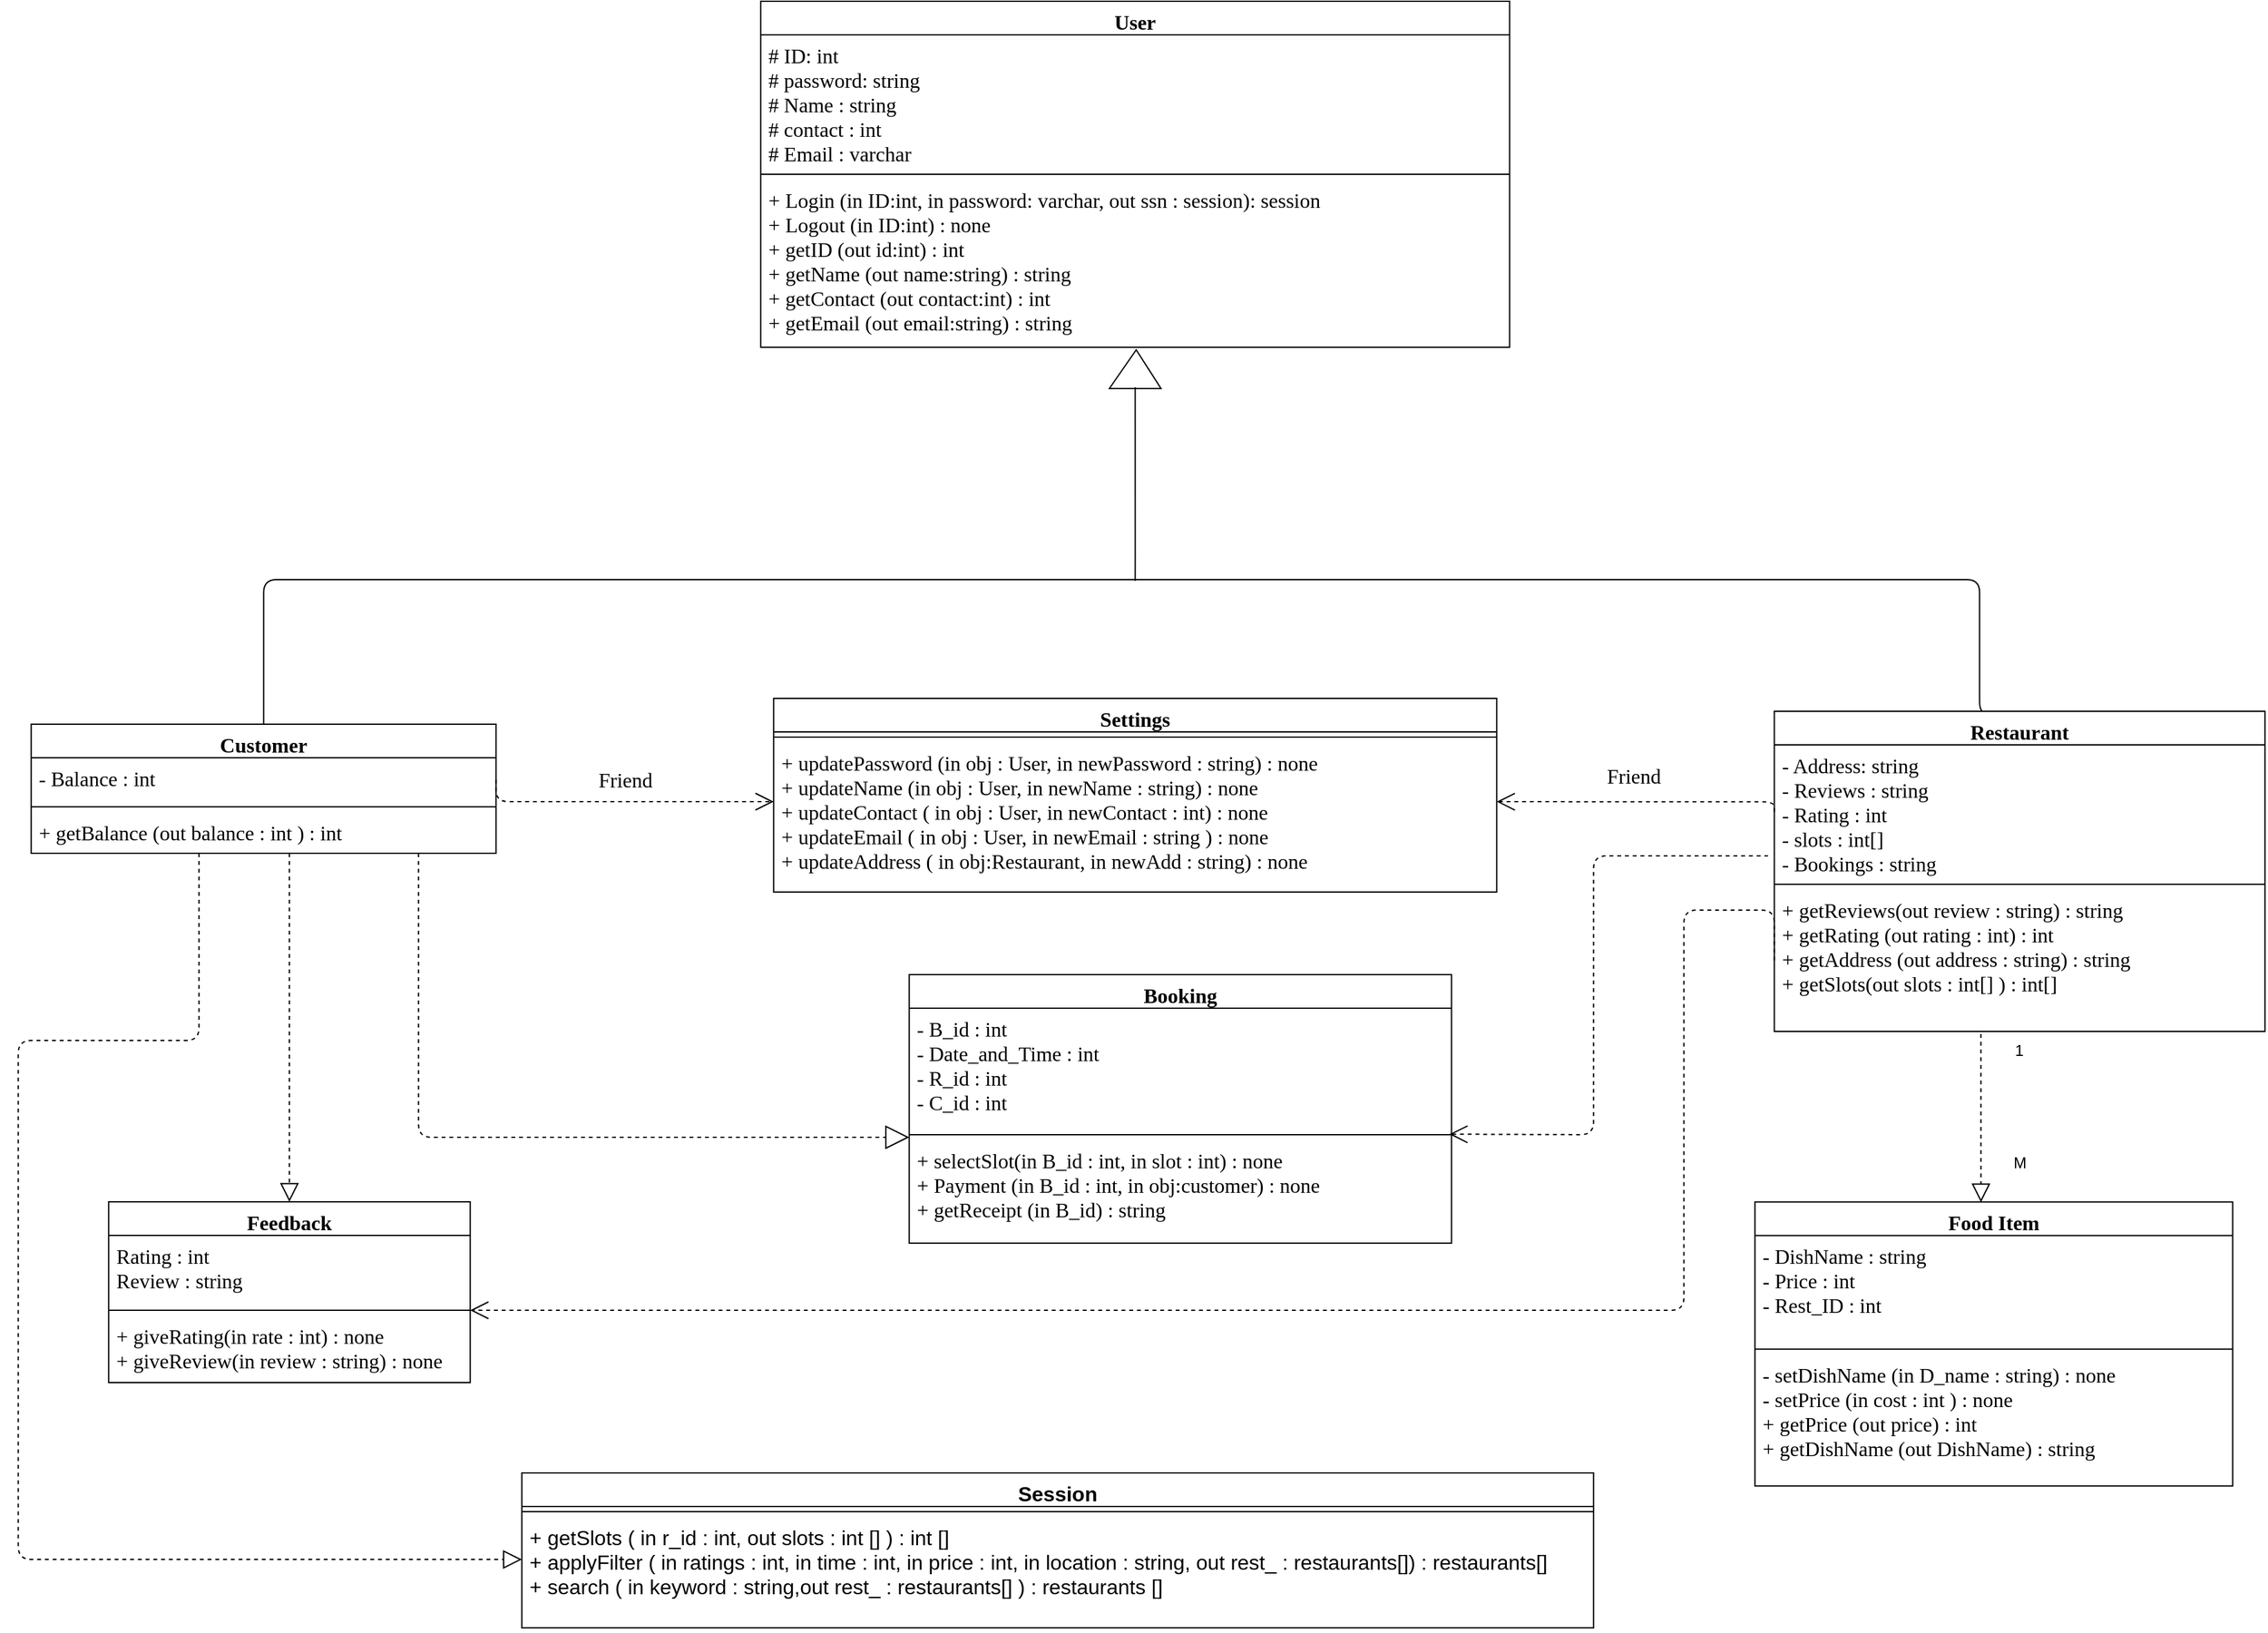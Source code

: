 <mxfile version="15.4.0" type="device"><diagram id="YWP6IShU1U1qBB8mnJP8" name="Page-1"><mxGraphModel dx="4096" dy="2336" grid="1" gridSize="10" guides="1" tooltips="1" connect="1" arrows="1" fold="1" page="1" pageScale="1" pageWidth="2336" pageHeight="1654" math="0" shadow="0"><root><mxCell id="0"/><mxCell id="1" parent="0"/><mxCell id="_PSzt7zgrRp_RVX7VNYS-5" value="User" style="swimlane;fontStyle=1;align=center;verticalAlign=top;childLayout=stackLayout;horizontal=1;startSize=26;horizontalStack=0;resizeParent=1;resizeParentMax=0;resizeLast=0;collapsible=1;marginBottom=0;fontFamily=Verdana;fontSize=16;" parent="1" vertex="1"><mxGeometry x="873.17" y="160" width="580" height="268" as="geometry"/></mxCell><mxCell id="_PSzt7zgrRp_RVX7VNYS-6" value="# ID: int&#10;# password: string&#10;# Name : string&#10;# contact : int &#10;# Email : varchar" style="text;strokeColor=none;fillColor=none;align=left;verticalAlign=top;spacingLeft=4;spacingRight=4;overflow=hidden;rotatable=0;points=[[0,0.5],[1,0.5]];portConstraint=eastwest;fontFamily=Verdana;fontSize=16;" parent="_PSzt7zgrRp_RVX7VNYS-5" vertex="1"><mxGeometry y="26" width="580" height="104" as="geometry"/></mxCell><mxCell id="_PSzt7zgrRp_RVX7VNYS-7" value="" style="line;strokeWidth=1;fillColor=none;align=left;verticalAlign=middle;spacingTop=-1;spacingLeft=3;spacingRight=3;rotatable=0;labelPosition=right;points=[];portConstraint=eastwest;fontFamily=Verdana;fontSize=16;" parent="_PSzt7zgrRp_RVX7VNYS-5" vertex="1"><mxGeometry y="130" width="580" height="8" as="geometry"/></mxCell><mxCell id="_PSzt7zgrRp_RVX7VNYS-8" value="+ Login (in ID:int, in password: varchar, out ssn : session): session&#10;+ Logout (in ID:int) : none&#10;+ getID (out id:int) : int&#10;+ getName (out name:string) : string&#10;+ getContact (out contact:int) : int&#10;+ getEmail (out email:string) : string" style="text;strokeColor=none;fillColor=none;align=left;verticalAlign=top;spacingLeft=4;spacingRight=4;overflow=hidden;rotatable=0;points=[[0,0.5],[1,0.5]];portConstraint=eastwest;fontFamily=Verdana;fontSize=16;" parent="_PSzt7zgrRp_RVX7VNYS-5" vertex="1"><mxGeometry y="138" width="580" height="130" as="geometry"/></mxCell><mxCell id="_PSzt7zgrRp_RVX7VNYS-9" value="" style="endArrow=none;html=1;fontFamily=Verdana;fontSize=16;edgeStyle=orthogonalEdgeStyle;entryX=0.557;entryY=0.013;entryDx=0;entryDy=0;entryPerimeter=0;" parent="1" source="_PSzt7zgrRp_RVX7VNYS-17" target="_PSzt7zgrRp_RVX7VNYS-21" edge="1"><mxGeometry relative="1" as="geometry"><mxPoint x="488.17" y="708" as="sourcePoint"/><mxPoint x="1818.17" y="700" as="targetPoint"/><Array as="points"><mxPoint x="488.17" y="608"/><mxPoint x="1817.17" y="608"/></Array></mxGeometry></mxCell><mxCell id="_PSzt7zgrRp_RVX7VNYS-13" value="" style="verticalLabelPosition=bottom;verticalAlign=top;html=1;shape=mxgraph.basic.acute_triangle;dx=0.52;fontFamily=Verdana;fontSize=16;" parent="1" vertex="1"><mxGeometry x="1143.17" y="430" width="40" height="30" as="geometry"/></mxCell><mxCell id="_PSzt7zgrRp_RVX7VNYS-16" value="" style="endArrow=none;html=1;fontFamily=Verdana;fontSize=16;strokeWidth=1;edgeStyle=orthogonalEdgeStyle;entryX=0.5;entryY=1;entryDx=0;entryDy=0;entryPerimeter=0;" parent="1" edge="1"><mxGeometry width="50" height="50" relative="1" as="geometry"><mxPoint x="1163.17" y="609" as="sourcePoint"/><mxPoint x="1163.17" y="459" as="targetPoint"/><Array as="points"><mxPoint x="1163.17" y="599"/></Array></mxGeometry></mxCell><mxCell id="_PSzt7zgrRp_RVX7VNYS-17" value="Customer" style="swimlane;fontStyle=1;align=center;verticalAlign=top;childLayout=stackLayout;horizontal=1;startSize=26;horizontalStack=0;resizeParent=1;resizeParentMax=0;resizeLast=0;collapsible=1;marginBottom=0;fontFamily=Verdana;fontSize=16;" parent="1" vertex="1"><mxGeometry x="308.17" y="720" width="360" height="100" as="geometry"/></mxCell><mxCell id="_PSzt7zgrRp_RVX7VNYS-18" value="- Balance : int" style="text;strokeColor=none;fillColor=none;align=left;verticalAlign=top;spacingLeft=4;spacingRight=4;overflow=hidden;rotatable=0;points=[[0,0.5],[1,0.5]];portConstraint=eastwest;fontFamily=Verdana;fontSize=16;" parent="_PSzt7zgrRp_RVX7VNYS-17" vertex="1"><mxGeometry y="26" width="360" height="34" as="geometry"/></mxCell><mxCell id="_PSzt7zgrRp_RVX7VNYS-19" value="" style="line;strokeWidth=1;fillColor=none;align=left;verticalAlign=middle;spacingTop=-1;spacingLeft=3;spacingRight=3;rotatable=0;labelPosition=right;points=[];portConstraint=eastwest;fontFamily=Verdana;fontSize=16;" parent="_PSzt7zgrRp_RVX7VNYS-17" vertex="1"><mxGeometry y="60" width="360" height="8" as="geometry"/></mxCell><mxCell id="_PSzt7zgrRp_RVX7VNYS-20" value="+ getBalance (out balance : int ) : int " style="text;strokeColor=none;fillColor=none;align=left;verticalAlign=top;spacingLeft=4;spacingRight=4;overflow=hidden;rotatable=0;points=[[0,0.5],[1,0.5]];portConstraint=eastwest;fontFamily=Verdana;fontSize=16;" parent="_PSzt7zgrRp_RVX7VNYS-17" vertex="1"><mxGeometry y="68" width="360" height="32" as="geometry"/></mxCell><mxCell id="_PSzt7zgrRp_RVX7VNYS-21" value="Restaurant" style="swimlane;fontStyle=1;align=center;verticalAlign=top;childLayout=stackLayout;horizontal=1;startSize=26;horizontalStack=0;resizeParent=1;resizeParentMax=0;resizeLast=0;collapsible=1;marginBottom=0;fontFamily=Verdana;fontSize=16;" parent="1" vertex="1"><mxGeometry x="1658.17" y="710" width="380" height="248" as="geometry"/></mxCell><mxCell id="_PSzt7zgrRp_RVX7VNYS-22" value="- Address: string&#10;- Reviews : string&#10;- Rating : int &#10;- slots : int[]&#10;- Bookings : string " style="text;strokeColor=none;fillColor=none;align=left;verticalAlign=top;spacingLeft=4;spacingRight=4;overflow=hidden;rotatable=0;points=[[0,0.5],[1,0.5]];portConstraint=eastwest;fontFamily=Verdana;fontSize=16;" parent="_PSzt7zgrRp_RVX7VNYS-21" vertex="1"><mxGeometry y="26" width="380" height="104" as="geometry"/></mxCell><mxCell id="_PSzt7zgrRp_RVX7VNYS-23" value="" style="line;strokeWidth=1;fillColor=none;align=left;verticalAlign=middle;spacingTop=-1;spacingLeft=3;spacingRight=3;rotatable=0;labelPosition=right;points=[];portConstraint=eastwest;fontFamily=Verdana;fontSize=16;" parent="_PSzt7zgrRp_RVX7VNYS-21" vertex="1"><mxGeometry y="130" width="380" height="8" as="geometry"/></mxCell><mxCell id="_PSzt7zgrRp_RVX7VNYS-24" value="+ getReviews(out review : string) : string&#10;+ getRating (out rating : int) : int &#10;+ getAddress (out address : string) : string&#10;+ getSlots(out slots : int[] ) : int[]" style="text;strokeColor=none;fillColor=none;align=left;verticalAlign=top;spacingLeft=4;spacingRight=4;overflow=hidden;rotatable=0;points=[[0,0.5],[1,0.5]];portConstraint=eastwest;fontFamily=Verdana;fontSize=16;" parent="_PSzt7zgrRp_RVX7VNYS-21" vertex="1"><mxGeometry y="138" width="380" height="110" as="geometry"/></mxCell><mxCell id="_PSzt7zgrRp_RVX7VNYS-25" value="Food Item" style="swimlane;fontStyle=1;align=center;verticalAlign=top;childLayout=stackLayout;horizontal=1;startSize=26;horizontalStack=0;resizeParent=1;resizeParentMax=0;resizeLast=0;collapsible=1;marginBottom=0;fontFamily=Verdana;fontSize=16;" parent="1" vertex="1"><mxGeometry x="1643.17" y="1090.12" width="370" height="220" as="geometry"/></mxCell><mxCell id="_PSzt7zgrRp_RVX7VNYS-26" value="- DishName : string&#10;- Price : int &#10;- Rest_ID : int &#10;" style="text;strokeColor=none;fillColor=none;align=left;verticalAlign=top;spacingLeft=4;spacingRight=4;overflow=hidden;rotatable=0;points=[[0,0.5],[1,0.5]];portConstraint=eastwest;fontFamily=Verdana;fontSize=16;" parent="_PSzt7zgrRp_RVX7VNYS-25" vertex="1"><mxGeometry y="26" width="370" height="84" as="geometry"/></mxCell><mxCell id="_PSzt7zgrRp_RVX7VNYS-27" value="" style="line;strokeWidth=1;fillColor=none;align=left;verticalAlign=middle;spacingTop=-1;spacingLeft=3;spacingRight=3;rotatable=0;labelPosition=right;points=[];portConstraint=eastwest;fontFamily=Verdana;fontSize=16;" parent="_PSzt7zgrRp_RVX7VNYS-25" vertex="1"><mxGeometry y="110" width="370" height="8" as="geometry"/></mxCell><mxCell id="_PSzt7zgrRp_RVX7VNYS-28" value="- setDishName (in D_name : string) : none&#10;- setPrice (in cost : int ) : none&#10;+ getPrice (out price) : int&#10;+ getDishName (out DishName) : string" style="text;strokeColor=none;fillColor=none;align=left;verticalAlign=top;spacingLeft=4;spacingRight=4;overflow=hidden;rotatable=0;points=[[0,0.5],[1,0.5]];portConstraint=eastwest;fontFamily=Verdana;fontSize=16;" parent="_PSzt7zgrRp_RVX7VNYS-25" vertex="1"><mxGeometry y="118" width="370" height="102" as="geometry"/></mxCell><mxCell id="_PSzt7zgrRp_RVX7VNYS-32" value="Settings" style="swimlane;fontStyle=1;align=center;verticalAlign=top;childLayout=stackLayout;horizontal=1;startSize=26;horizontalStack=0;resizeParent=1;resizeParentMax=0;resizeLast=0;collapsible=1;marginBottom=0;fontFamily=Verdana;fontSize=16;" parent="1" vertex="1"><mxGeometry x="883.17" y="700" width="560" height="150" as="geometry"/></mxCell><mxCell id="_PSzt7zgrRp_RVX7VNYS-34" value="" style="line;strokeWidth=1;fillColor=none;align=left;verticalAlign=middle;spacingTop=-1;spacingLeft=3;spacingRight=3;rotatable=0;labelPosition=right;points=[];portConstraint=eastwest;fontFamily=Verdana;fontSize=16;" parent="_PSzt7zgrRp_RVX7VNYS-32" vertex="1"><mxGeometry y="26" width="560" height="8" as="geometry"/></mxCell><mxCell id="_PSzt7zgrRp_RVX7VNYS-35" value="+ updatePassword (in obj : User, in newPassword : string) : none&#10;+ updateName (in obj : User, in newName : string) : none&#10;+ updateContact ( in obj : User, in newContact : int) : none&#10;+ updateEmail ( in obj : User, in newEmail : string ) : none&#10;+ updateAddress ( in obj:Restaurant, in newAdd : string) : none" style="text;strokeColor=none;fillColor=none;align=left;verticalAlign=top;spacingLeft=4;spacingRight=4;overflow=hidden;rotatable=0;points=[[0,0.5],[1,0.5]];portConstraint=eastwest;fontFamily=Verdana;fontSize=16;" parent="_PSzt7zgrRp_RVX7VNYS-32" vertex="1"><mxGeometry y="34" width="560" height="116" as="geometry"/></mxCell><mxCell id="_PSzt7zgrRp_RVX7VNYS-36" value="Friend" style="endArrow=open;endSize=12;dashed=1;html=1;fontFamily=Verdana;fontSize=16;strokeWidth=1;edgeStyle=orthogonalEdgeStyle;exitX=0;exitY=0.5;exitDx=0;exitDy=0;entryX=1;entryY=0.397;entryDx=0;entryDy=0;entryPerimeter=0;" parent="1" source="_PSzt7zgrRp_RVX7VNYS-22" target="_PSzt7zgrRp_RVX7VNYS-35" edge="1"><mxGeometry x="0.058" y="-20" width="160" relative="1" as="geometry"><mxPoint x="1438.17" y="740" as="sourcePoint"/><mxPoint x="1598.17" y="740" as="targetPoint"/><Array as="points"><mxPoint x="1658.17" y="780"/></Array><mxPoint x="1" as="offset"/></mxGeometry></mxCell><mxCell id="_PSzt7zgrRp_RVX7VNYS-37" value="Friend" style="endArrow=open;endSize=12;dashed=1;html=1;fontFamily=Verdana;fontSize=16;strokeWidth=1;edgeStyle=orthogonalEdgeStyle;exitX=1;exitY=0.5;exitDx=0;exitDy=0;" parent="1" source="_PSzt7zgrRp_RVX7VNYS-18" edge="1"><mxGeometry x="0.009" y="17" width="160" relative="1" as="geometry"><mxPoint x="903.17" y="862.95" as="sourcePoint"/><mxPoint x="883.17" y="780" as="targetPoint"/><Array as="points"><mxPoint x="668.17" y="780"/><mxPoint x="883.17" y="780"/></Array><mxPoint as="offset"/></mxGeometry></mxCell><mxCell id="_PSzt7zgrRp_RVX7VNYS-38" value="Booking" style="swimlane;fontStyle=1;align=center;verticalAlign=top;childLayout=stackLayout;horizontal=1;startSize=26;horizontalStack=0;resizeParent=1;resizeParentMax=0;resizeLast=0;collapsible=1;marginBottom=0;fontFamily=Verdana;fontSize=16;" parent="1" vertex="1"><mxGeometry x="988.17" y="914" width="420" height="208" as="geometry"/></mxCell><mxCell id="_PSzt7zgrRp_RVX7VNYS-39" value="- B_id : int &#10;- Date_and_Time : int &#10;- R_id : int&#10;- C_id : int " style="text;strokeColor=none;fillColor=none;align=left;verticalAlign=top;spacingLeft=4;spacingRight=4;overflow=hidden;rotatable=0;points=[[0,0.5],[1,0.5]];portConstraint=eastwest;fontFamily=Verdana;fontSize=16;" parent="_PSzt7zgrRp_RVX7VNYS-38" vertex="1"><mxGeometry y="26" width="420" height="94" as="geometry"/></mxCell><mxCell id="_PSzt7zgrRp_RVX7VNYS-40" value="" style="line;strokeWidth=1;fillColor=none;align=left;verticalAlign=middle;spacingTop=-1;spacingLeft=3;spacingRight=3;rotatable=0;labelPosition=right;points=[];portConstraint=eastwest;fontFamily=Verdana;fontSize=16;" parent="_PSzt7zgrRp_RVX7VNYS-38" vertex="1"><mxGeometry y="120" width="420" height="8" as="geometry"/></mxCell><mxCell id="_PSzt7zgrRp_RVX7VNYS-41" value="+ selectSlot(in B_id : int, in slot : int) : none&#10;+ Payment (in B_id : int, in obj:customer) : none&#10;+ getReceipt (in B_id) : string&#10;" style="text;strokeColor=none;fillColor=none;align=left;verticalAlign=top;spacingLeft=4;spacingRight=4;overflow=hidden;rotatable=0;points=[[0,0.5],[1,0.5]];portConstraint=eastwest;fontFamily=Verdana;fontSize=16;" parent="_PSzt7zgrRp_RVX7VNYS-38" vertex="1"><mxGeometry y="128" width="420" height="80" as="geometry"/></mxCell><mxCell id="_PSzt7zgrRp_RVX7VNYS-42" value="&lt;br&gt;" style="endArrow=block;endSize=16;endFill=0;html=1;fontFamily=Verdana;fontSize=16;strokeWidth=1;edgeStyle=orthogonalEdgeStyle;dashed=1;" parent="1" source="_PSzt7zgrRp_RVX7VNYS-20" edge="1"><mxGeometry width="160" relative="1" as="geometry"><mxPoint x="398.17" y="890" as="sourcePoint"/><mxPoint x="988.17" y="1040" as="targetPoint"/><Array as="points"><mxPoint x="608.17" y="1040"/><mxPoint x="988.17" y="1040"/></Array><mxPoint as="offset"/></mxGeometry></mxCell><mxCell id="_PSzt7zgrRp_RVX7VNYS-44" value="Feedback" style="swimlane;fontStyle=1;align=center;verticalAlign=top;childLayout=stackLayout;horizontal=1;startSize=26;horizontalStack=0;resizeParent=1;resizeParentMax=0;resizeLast=0;collapsible=1;marginBottom=0;fontFamily=Verdana;fontSize=16;" parent="1" vertex="1"><mxGeometry x="368.17" y="1090" width="280" height="140" as="geometry"/></mxCell><mxCell id="_PSzt7zgrRp_RVX7VNYS-45" value="Rating : int&#10;Review : string" style="text;strokeColor=none;fillColor=none;align=left;verticalAlign=top;spacingLeft=4;spacingRight=4;overflow=hidden;rotatable=0;points=[[0,0.5],[1,0.5]];portConstraint=eastwest;fontFamily=Verdana;fontSize=16;" parent="_PSzt7zgrRp_RVX7VNYS-44" vertex="1"><mxGeometry y="26" width="280" height="54" as="geometry"/></mxCell><mxCell id="_PSzt7zgrRp_RVX7VNYS-46" value="" style="line;strokeWidth=1;fillColor=none;align=left;verticalAlign=middle;spacingTop=-1;spacingLeft=3;spacingRight=3;rotatable=0;labelPosition=right;points=[];portConstraint=eastwest;fontFamily=Verdana;fontSize=16;" parent="_PSzt7zgrRp_RVX7VNYS-44" vertex="1"><mxGeometry y="80" width="280" height="8" as="geometry"/></mxCell><mxCell id="_PSzt7zgrRp_RVX7VNYS-47" value="+ giveRating(in rate : int) : none&#10;+ giveReview(in review : string) : none" style="text;strokeColor=none;fillColor=none;align=left;verticalAlign=top;spacingLeft=4;spacingRight=4;overflow=hidden;rotatable=0;points=[[0,0.5],[1,0.5]];portConstraint=eastwest;fontFamily=Verdana;fontSize=16;" parent="_PSzt7zgrRp_RVX7VNYS-44" vertex="1"><mxGeometry y="88" width="280" height="52" as="geometry"/></mxCell><mxCell id="_PSzt7zgrRp_RVX7VNYS-48" value="" style="endArrow=block;dashed=1;endFill=0;endSize=12;html=1;fontFamily=Verdana;fontSize=16;strokeWidth=1;edgeStyle=orthogonalEdgeStyle;" parent="1" source="_PSzt7zgrRp_RVX7VNYS-20" target="_PSzt7zgrRp_RVX7VNYS-44" edge="1"><mxGeometry width="160" relative="1" as="geometry"><mxPoint x="478.17" y="850" as="sourcePoint"/><mxPoint x="828.17" y="980" as="targetPoint"/><Array as="points"><mxPoint x="508.17" y="870"/><mxPoint x="508.17" y="870"/></Array></mxGeometry></mxCell><mxCell id="_PSzt7zgrRp_RVX7VNYS-49" value="" style="endArrow=open;endSize=12;dashed=1;html=1;fontFamily=Verdana;fontSize=16;strokeWidth=1;edgeStyle=orthogonalEdgeStyle;exitX=0;exitY=0.5;exitDx=0;exitDy=0;" parent="1" source="_PSzt7zgrRp_RVX7VNYS-24" edge="1"><mxGeometry width="160" relative="1" as="geometry"><mxPoint x="1648.17" y="960" as="sourcePoint"/><mxPoint x="648.17" y="1174" as="targetPoint"/><Array as="points"><mxPoint x="1588.17" y="864"/><mxPoint x="1588.17" y="1174"/></Array></mxGeometry></mxCell><mxCell id="JojGuu7_BV3mMN8HBmjE-2" value="" style="endArrow=block;dashed=1;endFill=0;endSize=12;html=1;strokeWidth=1;edgeStyle=orthogonalEdgeStyle;" parent="1" edge="1"><mxGeometry width="160" relative="1" as="geometry"><mxPoint x="1818.17" y="960" as="sourcePoint"/><mxPoint x="1818.17" y="1090.381" as="targetPoint"/><Array as="points"><mxPoint x="1818.17" y="1090"/></Array></mxGeometry></mxCell><mxCell id="JojGuu7_BV3mMN8HBmjE-3" value="1" style="text;html=1;strokeColor=none;fillColor=none;align=center;verticalAlign=middle;whiteSpace=wrap;" parent="1" vertex="1"><mxGeometry x="1818.17" y="958" width="60" height="30" as="geometry"/></mxCell><mxCell id="JojGuu7_BV3mMN8HBmjE-4" value="M" style="text;html=1;align=center;verticalAlign=middle;resizable=0;points=[];autosize=1;strokeColor=none;fillColor=none;" parent="1" vertex="1"><mxGeometry x="1833.17" y="1050" width="30" height="20" as="geometry"/></mxCell><mxCell id="JojGuu7_BV3mMN8HBmjE-6" value="Session" style="swimlane;fontStyle=1;align=center;verticalAlign=top;childLayout=stackLayout;horizontal=1;startSize=26;horizontalStack=0;resizeParent=1;resizeParentMax=0;resizeLast=0;collapsible=1;marginBottom=0;fontSize=16;" parent="1" vertex="1"><mxGeometry x="688.17" y="1300" width="830" height="120" as="geometry"/></mxCell><mxCell id="JojGuu7_BV3mMN8HBmjE-8" value="" style="line;strokeWidth=1;fillColor=none;align=left;verticalAlign=middle;spacingTop=-1;spacingLeft=3;spacingRight=3;rotatable=0;labelPosition=right;points=[];portConstraint=eastwest;fontSize=16;" parent="JojGuu7_BV3mMN8HBmjE-6" vertex="1"><mxGeometry y="26" width="830" height="8" as="geometry"/></mxCell><mxCell id="JojGuu7_BV3mMN8HBmjE-9" value="+ getSlots ( in r_id : int, out slots : int [] ) : int []&#10;+ applyFilter ( in ratings : int, in time : int, in price : int, in location : string, out rest_ : restaurants[]) : restaurants[]&#10;+ search ( in keyword : string,out rest_ : restaurants[] ) : restaurants []" style="text;strokeColor=none;fillColor=none;align=left;verticalAlign=top;spacingLeft=4;spacingRight=4;overflow=hidden;rotatable=0;points=[[0,0.5],[1,0.5]];portConstraint=eastwest;fontSize=16;" parent="JojGuu7_BV3mMN8HBmjE-6" vertex="1"><mxGeometry y="34" width="830" height="86" as="geometry"/></mxCell><mxCell id="JojGuu7_BV3mMN8HBmjE-10" value="" style="endArrow=block;dashed=1;endFill=0;endSize=12;html=1;fontFamily=Verdana;fontSize=16;strokeWidth=1;edgeStyle=orthogonalEdgeStyle;entryX=0;entryY=0.384;entryDx=0;entryDy=0;entryPerimeter=0;" parent="1" source="_PSzt7zgrRp_RVX7VNYS-20" target="JojGuu7_BV3mMN8HBmjE-9" edge="1"><mxGeometry width="160" relative="1" as="geometry"><mxPoint x="498.17" y="830" as="sourcePoint"/><mxPoint x="518.17" y="1360" as="targetPoint"/><Array as="points"><mxPoint x="438.17" y="965"/><mxPoint x="298.17" y="965"/><mxPoint x="298.17" y="1367"/></Array></mxGeometry></mxCell><mxCell id="JojGuu7_BV3mMN8HBmjE-15" value="" style="endArrow=none;dashed=1;html=1;fontSize=16;strokeWidth=1;entryX=-0.013;entryY=0.827;entryDx=0;entryDy=0;entryPerimeter=0;exitX=0.996;exitY=0.45;exitDx=0;exitDy=0;exitPerimeter=0;startArrow=open;startFill=0;targetPerimeterSpacing=0;startSize=12;" parent="1" source="_PSzt7zgrRp_RVX7VNYS-40" target="_PSzt7zgrRp_RVX7VNYS-22" edge="1"><mxGeometry width="50" height="50" relative="1" as="geometry"><mxPoint x="1198.17" y="1030" as="sourcePoint"/><mxPoint x="1248.17" y="980" as="targetPoint"/><Array as="points"><mxPoint x="1518.17" y="1038"/><mxPoint x="1518.17" y="822"/></Array></mxGeometry></mxCell></root></mxGraphModel></diagram></mxfile>
